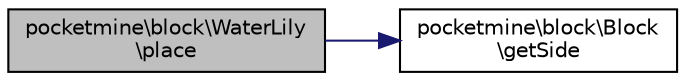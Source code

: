 digraph "pocketmine\block\WaterLily\place"
{
 // INTERACTIVE_SVG=YES
 // LATEX_PDF_SIZE
  edge [fontname="Helvetica",fontsize="10",labelfontname="Helvetica",labelfontsize="10"];
  node [fontname="Helvetica",fontsize="10",shape=record];
  rankdir="LR";
  Node1 [label="pocketmine\\block\\WaterLily\l\\place",height=0.2,width=0.4,color="black", fillcolor="grey75", style="filled", fontcolor="black",tooltip=" "];
  Node1 -> Node2 [color="midnightblue",fontsize="10",style="solid",fontname="Helvetica"];
  Node2 [label="pocketmine\\block\\Block\l\\getSide",height=0.2,width=0.4,color="black", fillcolor="white", style="filled",URL="$d7/d27/classpocketmine_1_1block_1_1_block.html#a6f13ff76dad934b1b2e078a5b57dd7a5",tooltip=" "];
}
